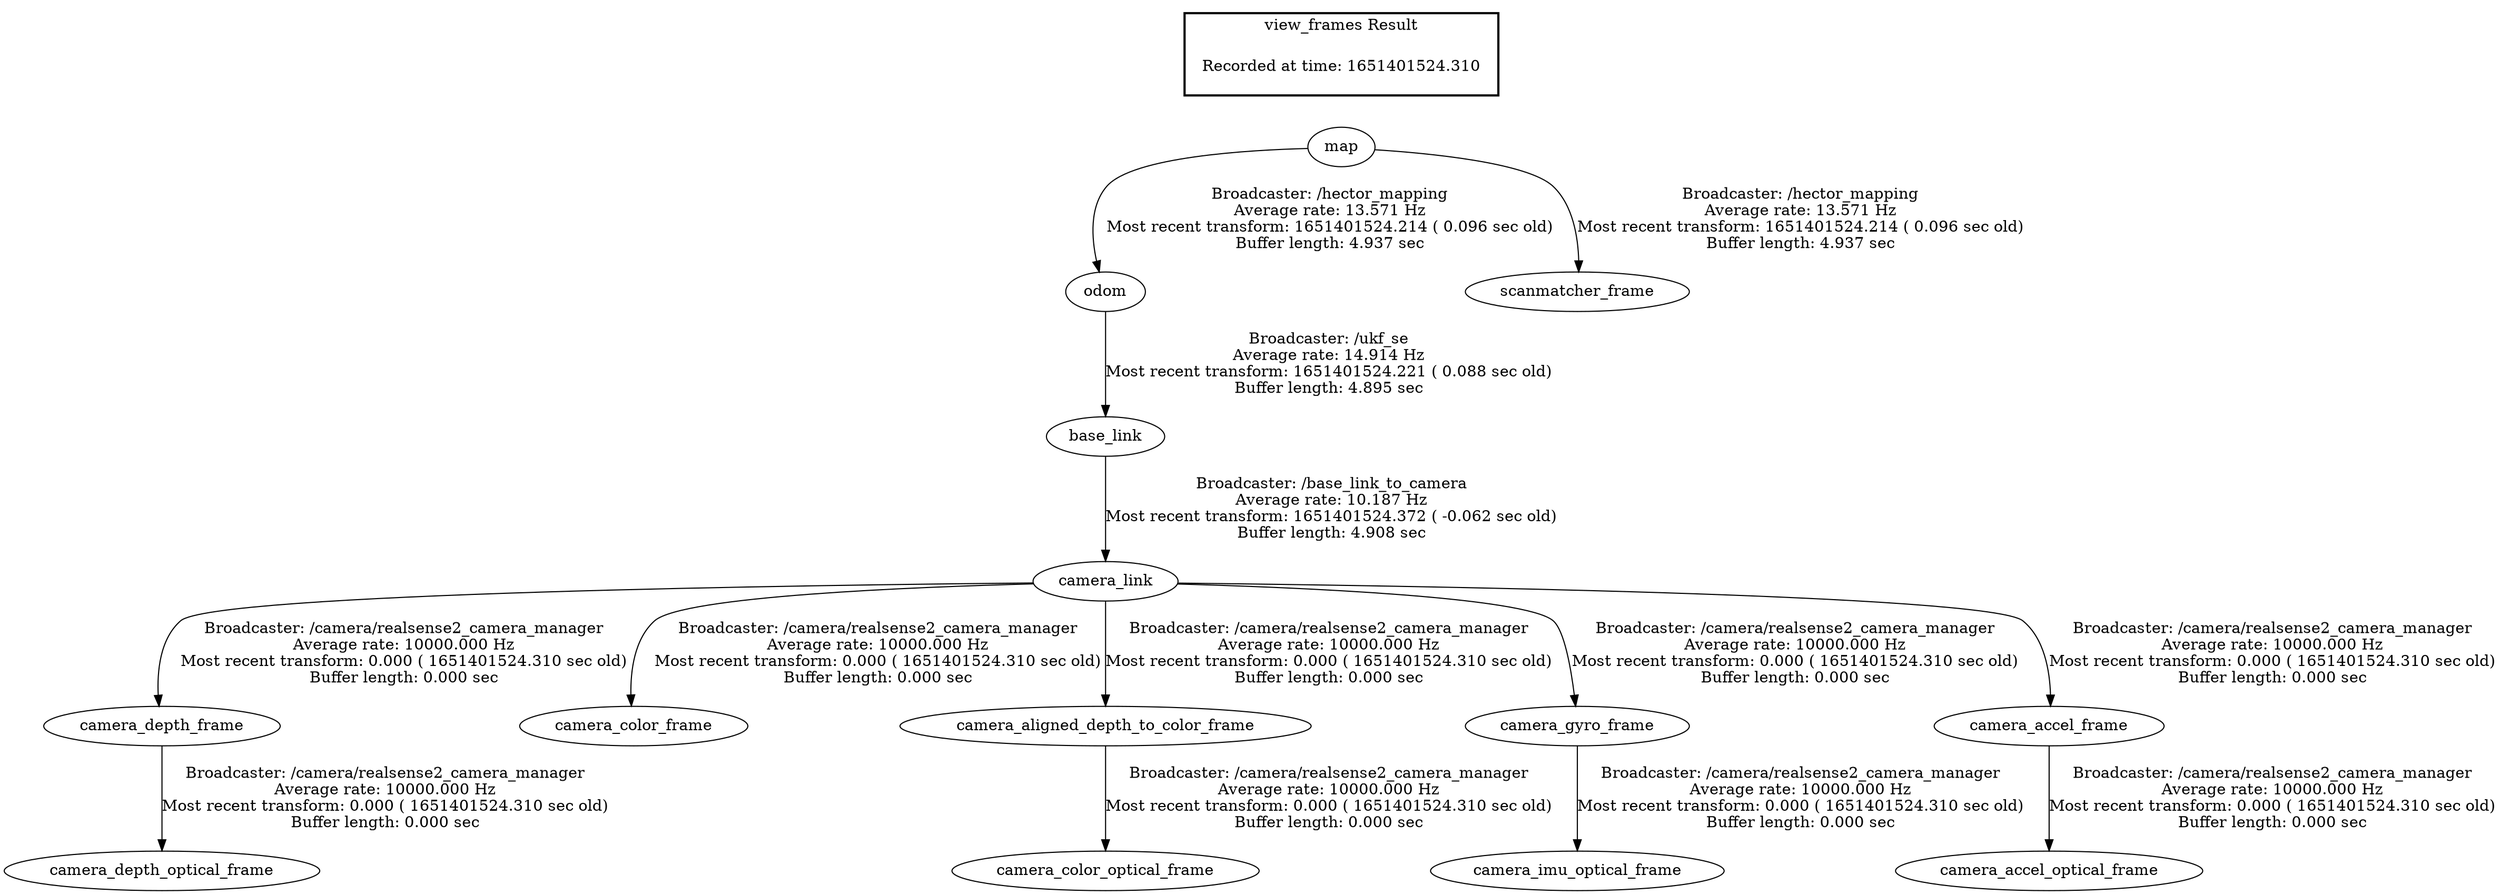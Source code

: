 digraph G {
"odom" -> "base_link"[label="Broadcaster: /ukf_se\nAverage rate: 14.914 Hz\nMost recent transform: 1651401524.221 ( 0.088 sec old)\nBuffer length: 4.895 sec\n"];
"map" -> "odom"[label="Broadcaster: /hector_mapping\nAverage rate: 13.571 Hz\nMost recent transform: 1651401524.214 ( 0.096 sec old)\nBuffer length: 4.937 sec\n"];
"camera_link" -> "camera_depth_frame"[label="Broadcaster: /camera/realsense2_camera_manager\nAverage rate: 10000.000 Hz\nMost recent transform: 0.000 ( 1651401524.310 sec old)\nBuffer length: 0.000 sec\n"];
"base_link" -> "camera_link"[label="Broadcaster: /base_link_to_camera\nAverage rate: 10.187 Hz\nMost recent transform: 1651401524.372 ( -0.062 sec old)\nBuffer length: 4.908 sec\n"];
"camera_depth_frame" -> "camera_depth_optical_frame"[label="Broadcaster: /camera/realsense2_camera_manager\nAverage rate: 10000.000 Hz\nMost recent transform: 0.000 ( 1651401524.310 sec old)\nBuffer length: 0.000 sec\n"];
"camera_link" -> "camera_color_frame"[label="Broadcaster: /camera/realsense2_camera_manager\nAverage rate: 10000.000 Hz\nMost recent transform: 0.000 ( 1651401524.310 sec old)\nBuffer length: 0.000 sec\n"];
"camera_aligned_depth_to_color_frame" -> "camera_color_optical_frame"[label="Broadcaster: /camera/realsense2_camera_manager\nAverage rate: 10000.000 Hz\nMost recent transform: 0.000 ( 1651401524.310 sec old)\nBuffer length: 0.000 sec\n"];
"camera_link" -> "camera_aligned_depth_to_color_frame"[label="Broadcaster: /camera/realsense2_camera_manager\nAverage rate: 10000.000 Hz\nMost recent transform: 0.000 ( 1651401524.310 sec old)\nBuffer length: 0.000 sec\n"];
"camera_link" -> "camera_gyro_frame"[label="Broadcaster: /camera/realsense2_camera_manager\nAverage rate: 10000.000 Hz\nMost recent transform: 0.000 ( 1651401524.310 sec old)\nBuffer length: 0.000 sec\n"];
"camera_gyro_frame" -> "camera_imu_optical_frame"[label="Broadcaster: /camera/realsense2_camera_manager\nAverage rate: 10000.000 Hz\nMost recent transform: 0.000 ( 1651401524.310 sec old)\nBuffer length: 0.000 sec\n"];
"camera_link" -> "camera_accel_frame"[label="Broadcaster: /camera/realsense2_camera_manager\nAverage rate: 10000.000 Hz\nMost recent transform: 0.000 ( 1651401524.310 sec old)\nBuffer length: 0.000 sec\n"];
"camera_accel_frame" -> "camera_accel_optical_frame"[label="Broadcaster: /camera/realsense2_camera_manager\nAverage rate: 10000.000 Hz\nMost recent transform: 0.000 ( 1651401524.310 sec old)\nBuffer length: 0.000 sec\n"];
"map" -> "scanmatcher_frame"[label="Broadcaster: /hector_mapping\nAverage rate: 13.571 Hz\nMost recent transform: 1651401524.214 ( 0.096 sec old)\nBuffer length: 4.937 sec\n"];
edge [style=invis];
 subgraph cluster_legend { style=bold; color=black; label ="view_frames Result";
"Recorded at time: 1651401524.310"[ shape=plaintext ] ;
 }->"map";
}